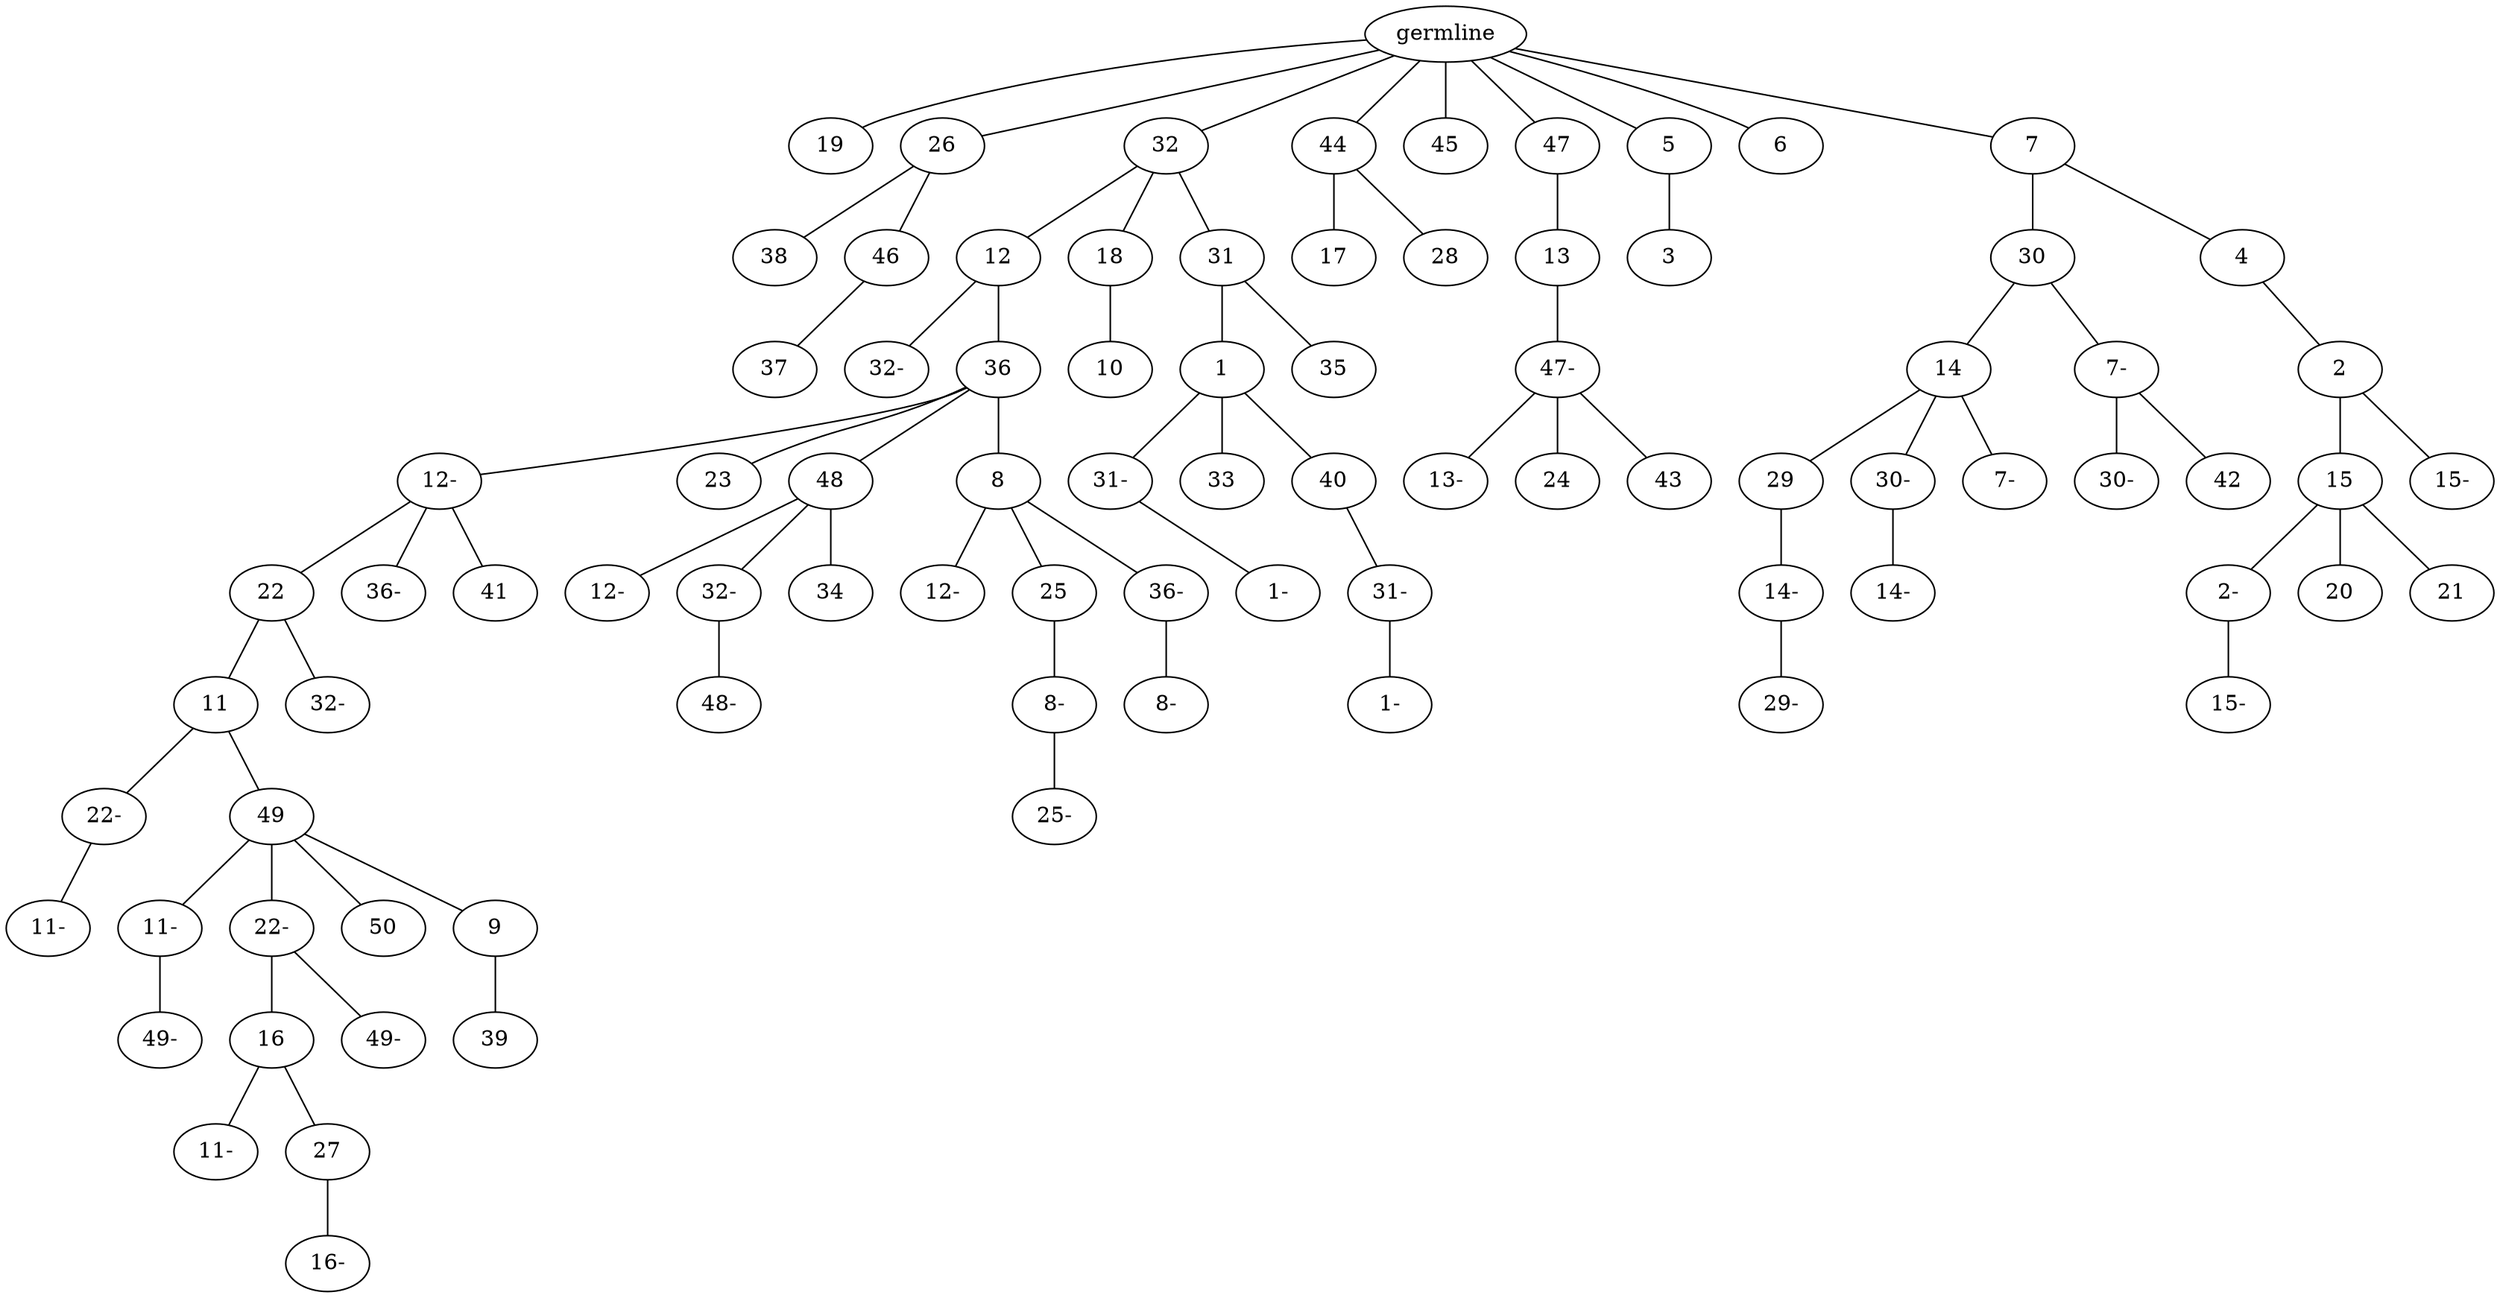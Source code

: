 graph tree {
    "139720451388320" [label="germline"];
    "139720453760576" [label="19"];
    "139720453762304" [label="26"];
    "139720453761056" [label="38"];
    "139720453762400" [label="46"];
    "139720453762160" [label="37"];
    "139720453762928" [label="32"];
    "139720453761968" [label="12"];
    "139720453762736" [label="32-"];
    "139720453762976" [label="36"];
    "139720459133232" [label="12-"];
    "139720459133568" [label="22"];
    "139720459133904" [label="11"];
    "139720459134192" [label="22-"];
    "139720459134480" [label="11-"];
    "139720459135008" [label="49"];
    "139720459134624" [label="11-"];
    "139720459134912" [label="49-"];
    "139720459135584" [label="22-"];
    "139720459135152" [label="16"];
    "139720459135488" [label="11-"];
    "139720459135440" [label="27"];
    "139720459135536" [label="16-"];
    "139720459136448" [label="49-"];
    "139720459136880" [label="50"];
    "139720459135776" [label="9"];
    "139720459136160" [label="39"];
    "139720459135296" [label="32-"];
    "139720459133664" [label="36-"];
    "139720459134720" [label="41"];
    "139720459136736" [label="23"];
    "139720459133040" [label="48"];
    "139720459136112" [label="12-"];
    "139720459136400" [label="32-"];
    "139720459136256" [label="48-"];
    "139720459136832" [label="34"];
    "139720459133952" [label="8"];
    "139720459059552" [label="12-"];
    "139720459059840" [label="25"];
    "139720459059600" [label="8-"];
    "139720459060272" [label="25-"];
    "139720459060560" [label="36-"];
    "139720459059888" [label="8-"];
    "139720453762544" [label="18"];
    "139720459133712" [label="10"];
    "139720453763024" [label="31"];
    "139720459059744" [label="1"];
    "139720459060704" [label="31-"];
    "139720459061040" [label="1-"];
    "139720453760624" [label="33"];
    "139720459061904" [label="40"];
    "139720459061760" [label="31-"];
    "139720459061856" [label="1-"];
    "139720459062288" [label="35"];
    "139720453761392" [label="44"];
    "139720459060752" [label="17"];
    "139720459062864" [label="28"];
    "139720459062624" [label="45"];
    "139720459062096" [label="47"];
    "139720459062192" [label="13"];
    "139720459062240" [label="47-"];
    "139720459063056" [label="13-"];
    "139720459063104" [label="24"];
    "139720459063248" [label="43"];
    "139720459063008" [label="5"];
    "139720459062816" [label="3"];
    "139720459060320" [label="6"];
    "139720459061664" [label="7"];
    "139720455943072" [label="30"];
    "139720455942640" [label="14"];
    "139720455943264" [label="29"];
    "139720455943552" [label="14-"];
    "139720455943840" [label="29-"];
    "139720455944080" [label="30-"];
    "139720455943360" [label="14-"];
    "139720455944320" [label="7-"];
    "139720455944800" [label="7-"];
    "139720455944224" [label="30-"];
    "139720455942736" [label="42"];
    "139720455944704" [label="4"];
    "139720455944560" [label="2"];
    "139720455944464" [label="15"];
    "139720455944992" [label="2-"];
    "139720455945424" [label="15-"];
    "139720455945952" [label="20"];
    "139720455945184" [label="21"];
    "139720455946144" [label="15-"];
    "139720451388320" -- "139720453760576";
    "139720451388320" -- "139720453762304";
    "139720451388320" -- "139720453762928";
    "139720451388320" -- "139720453761392";
    "139720451388320" -- "139720459062624";
    "139720451388320" -- "139720459062096";
    "139720451388320" -- "139720459063008";
    "139720451388320" -- "139720459060320";
    "139720451388320" -- "139720459061664";
    "139720453762304" -- "139720453761056";
    "139720453762304" -- "139720453762400";
    "139720453762400" -- "139720453762160";
    "139720453762928" -- "139720453761968";
    "139720453762928" -- "139720453762544";
    "139720453762928" -- "139720453763024";
    "139720453761968" -- "139720453762736";
    "139720453761968" -- "139720453762976";
    "139720453762976" -- "139720459133232";
    "139720453762976" -- "139720459136736";
    "139720453762976" -- "139720459133040";
    "139720453762976" -- "139720459133952";
    "139720459133232" -- "139720459133568";
    "139720459133232" -- "139720459133664";
    "139720459133232" -- "139720459134720";
    "139720459133568" -- "139720459133904";
    "139720459133568" -- "139720459135296";
    "139720459133904" -- "139720459134192";
    "139720459133904" -- "139720459135008";
    "139720459134192" -- "139720459134480";
    "139720459135008" -- "139720459134624";
    "139720459135008" -- "139720459135584";
    "139720459135008" -- "139720459136880";
    "139720459135008" -- "139720459135776";
    "139720459134624" -- "139720459134912";
    "139720459135584" -- "139720459135152";
    "139720459135584" -- "139720459136448";
    "139720459135152" -- "139720459135488";
    "139720459135152" -- "139720459135440";
    "139720459135440" -- "139720459135536";
    "139720459135776" -- "139720459136160";
    "139720459133040" -- "139720459136112";
    "139720459133040" -- "139720459136400";
    "139720459133040" -- "139720459136832";
    "139720459136400" -- "139720459136256";
    "139720459133952" -- "139720459059552";
    "139720459133952" -- "139720459059840";
    "139720459133952" -- "139720459060560";
    "139720459059840" -- "139720459059600";
    "139720459059600" -- "139720459060272";
    "139720459060560" -- "139720459059888";
    "139720453762544" -- "139720459133712";
    "139720453763024" -- "139720459059744";
    "139720453763024" -- "139720459062288";
    "139720459059744" -- "139720459060704";
    "139720459059744" -- "139720453760624";
    "139720459059744" -- "139720459061904";
    "139720459060704" -- "139720459061040";
    "139720459061904" -- "139720459061760";
    "139720459061760" -- "139720459061856";
    "139720453761392" -- "139720459060752";
    "139720453761392" -- "139720459062864";
    "139720459062096" -- "139720459062192";
    "139720459062192" -- "139720459062240";
    "139720459062240" -- "139720459063056";
    "139720459062240" -- "139720459063104";
    "139720459062240" -- "139720459063248";
    "139720459063008" -- "139720459062816";
    "139720459061664" -- "139720455943072";
    "139720459061664" -- "139720455944704";
    "139720455943072" -- "139720455942640";
    "139720455943072" -- "139720455944800";
    "139720455942640" -- "139720455943264";
    "139720455942640" -- "139720455944080";
    "139720455942640" -- "139720455944320";
    "139720455943264" -- "139720455943552";
    "139720455943552" -- "139720455943840";
    "139720455944080" -- "139720455943360";
    "139720455944800" -- "139720455944224";
    "139720455944800" -- "139720455942736";
    "139720455944704" -- "139720455944560";
    "139720455944560" -- "139720455944464";
    "139720455944560" -- "139720455946144";
    "139720455944464" -- "139720455944992";
    "139720455944464" -- "139720455945952";
    "139720455944464" -- "139720455945184";
    "139720455944992" -- "139720455945424";
}
